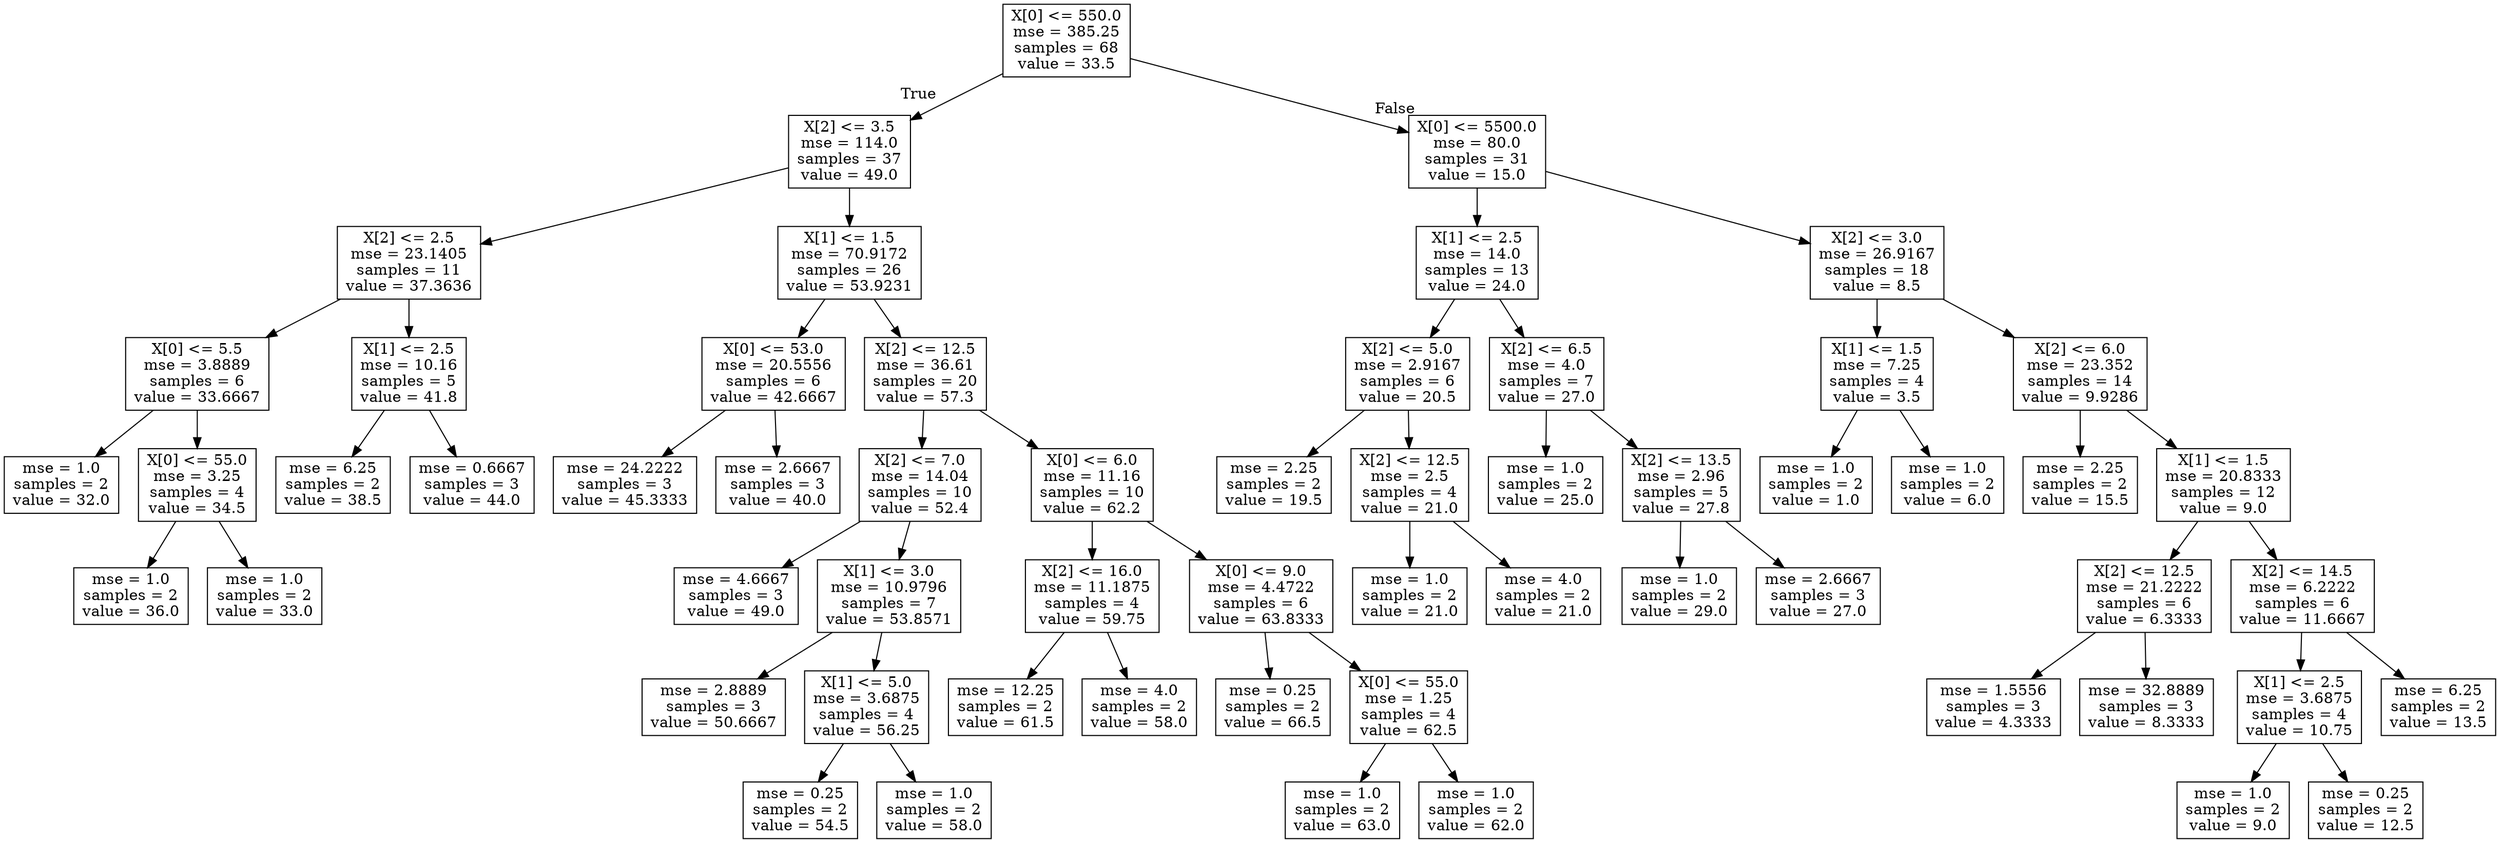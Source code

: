 digraph Tree {
node [shape=box] ;
0 [label="X[0] <= 550.0\nmse = 385.25\nsamples = 68\nvalue = 33.5"] ;
1 [label="X[2] <= 3.5\nmse = 114.0\nsamples = 37\nvalue = 49.0"] ;
0 -> 1 [labeldistance=2.5, labelangle=45, headlabel="True"] ;
2 [label="X[2] <= 2.5\nmse = 23.1405\nsamples = 11\nvalue = 37.3636"] ;
1 -> 2 ;
3 [label="X[0] <= 5.5\nmse = 3.8889\nsamples = 6\nvalue = 33.6667"] ;
2 -> 3 ;
4 [label="mse = 1.0\nsamples = 2\nvalue = 32.0"] ;
3 -> 4 ;
5 [label="X[0] <= 55.0\nmse = 3.25\nsamples = 4\nvalue = 34.5"] ;
3 -> 5 ;
6 [label="mse = 1.0\nsamples = 2\nvalue = 36.0"] ;
5 -> 6 ;
7 [label="mse = 1.0\nsamples = 2\nvalue = 33.0"] ;
5 -> 7 ;
8 [label="X[1] <= 2.5\nmse = 10.16\nsamples = 5\nvalue = 41.8"] ;
2 -> 8 ;
9 [label="mse = 6.25\nsamples = 2\nvalue = 38.5"] ;
8 -> 9 ;
10 [label="mse = 0.6667\nsamples = 3\nvalue = 44.0"] ;
8 -> 10 ;
11 [label="X[1] <= 1.5\nmse = 70.9172\nsamples = 26\nvalue = 53.9231"] ;
1 -> 11 ;
12 [label="X[0] <= 53.0\nmse = 20.5556\nsamples = 6\nvalue = 42.6667"] ;
11 -> 12 ;
13 [label="mse = 24.2222\nsamples = 3\nvalue = 45.3333"] ;
12 -> 13 ;
14 [label="mse = 2.6667\nsamples = 3\nvalue = 40.0"] ;
12 -> 14 ;
15 [label="X[2] <= 12.5\nmse = 36.61\nsamples = 20\nvalue = 57.3"] ;
11 -> 15 ;
16 [label="X[2] <= 7.0\nmse = 14.04\nsamples = 10\nvalue = 52.4"] ;
15 -> 16 ;
17 [label="mse = 4.6667\nsamples = 3\nvalue = 49.0"] ;
16 -> 17 ;
18 [label="X[1] <= 3.0\nmse = 10.9796\nsamples = 7\nvalue = 53.8571"] ;
16 -> 18 ;
19 [label="mse = 2.8889\nsamples = 3\nvalue = 50.6667"] ;
18 -> 19 ;
20 [label="X[1] <= 5.0\nmse = 3.6875\nsamples = 4\nvalue = 56.25"] ;
18 -> 20 ;
21 [label="mse = 0.25\nsamples = 2\nvalue = 54.5"] ;
20 -> 21 ;
22 [label="mse = 1.0\nsamples = 2\nvalue = 58.0"] ;
20 -> 22 ;
23 [label="X[0] <= 6.0\nmse = 11.16\nsamples = 10\nvalue = 62.2"] ;
15 -> 23 ;
24 [label="X[2] <= 16.0\nmse = 11.1875\nsamples = 4\nvalue = 59.75"] ;
23 -> 24 ;
25 [label="mse = 12.25\nsamples = 2\nvalue = 61.5"] ;
24 -> 25 ;
26 [label="mse = 4.0\nsamples = 2\nvalue = 58.0"] ;
24 -> 26 ;
27 [label="X[0] <= 9.0\nmse = 4.4722\nsamples = 6\nvalue = 63.8333"] ;
23 -> 27 ;
28 [label="mse = 0.25\nsamples = 2\nvalue = 66.5"] ;
27 -> 28 ;
29 [label="X[0] <= 55.0\nmse = 1.25\nsamples = 4\nvalue = 62.5"] ;
27 -> 29 ;
30 [label="mse = 1.0\nsamples = 2\nvalue = 63.0"] ;
29 -> 30 ;
31 [label="mse = 1.0\nsamples = 2\nvalue = 62.0"] ;
29 -> 31 ;
32 [label="X[0] <= 5500.0\nmse = 80.0\nsamples = 31\nvalue = 15.0"] ;
0 -> 32 [labeldistance=2.5, labelangle=-45, headlabel="False"] ;
33 [label="X[1] <= 2.5\nmse = 14.0\nsamples = 13\nvalue = 24.0"] ;
32 -> 33 ;
34 [label="X[2] <= 5.0\nmse = 2.9167\nsamples = 6\nvalue = 20.5"] ;
33 -> 34 ;
35 [label="mse = 2.25\nsamples = 2\nvalue = 19.5"] ;
34 -> 35 ;
36 [label="X[2] <= 12.5\nmse = 2.5\nsamples = 4\nvalue = 21.0"] ;
34 -> 36 ;
37 [label="mse = 1.0\nsamples = 2\nvalue = 21.0"] ;
36 -> 37 ;
38 [label="mse = 4.0\nsamples = 2\nvalue = 21.0"] ;
36 -> 38 ;
39 [label="X[2] <= 6.5\nmse = 4.0\nsamples = 7\nvalue = 27.0"] ;
33 -> 39 ;
40 [label="mse = 1.0\nsamples = 2\nvalue = 25.0"] ;
39 -> 40 ;
41 [label="X[2] <= 13.5\nmse = 2.96\nsamples = 5\nvalue = 27.8"] ;
39 -> 41 ;
42 [label="mse = 1.0\nsamples = 2\nvalue = 29.0"] ;
41 -> 42 ;
43 [label="mse = 2.6667\nsamples = 3\nvalue = 27.0"] ;
41 -> 43 ;
44 [label="X[2] <= 3.0\nmse = 26.9167\nsamples = 18\nvalue = 8.5"] ;
32 -> 44 ;
45 [label="X[1] <= 1.5\nmse = 7.25\nsamples = 4\nvalue = 3.5"] ;
44 -> 45 ;
46 [label="mse = 1.0\nsamples = 2\nvalue = 1.0"] ;
45 -> 46 ;
47 [label="mse = 1.0\nsamples = 2\nvalue = 6.0"] ;
45 -> 47 ;
48 [label="X[2] <= 6.0\nmse = 23.352\nsamples = 14\nvalue = 9.9286"] ;
44 -> 48 ;
49 [label="mse = 2.25\nsamples = 2\nvalue = 15.5"] ;
48 -> 49 ;
50 [label="X[1] <= 1.5\nmse = 20.8333\nsamples = 12\nvalue = 9.0"] ;
48 -> 50 ;
51 [label="X[2] <= 12.5\nmse = 21.2222\nsamples = 6\nvalue = 6.3333"] ;
50 -> 51 ;
52 [label="mse = 1.5556\nsamples = 3\nvalue = 4.3333"] ;
51 -> 52 ;
53 [label="mse = 32.8889\nsamples = 3\nvalue = 8.3333"] ;
51 -> 53 ;
54 [label="X[2] <= 14.5\nmse = 6.2222\nsamples = 6\nvalue = 11.6667"] ;
50 -> 54 ;
55 [label="X[1] <= 2.5\nmse = 3.6875\nsamples = 4\nvalue = 10.75"] ;
54 -> 55 ;
56 [label="mse = 1.0\nsamples = 2\nvalue = 9.0"] ;
55 -> 56 ;
57 [label="mse = 0.25\nsamples = 2\nvalue = 12.5"] ;
55 -> 57 ;
58 [label="mse = 6.25\nsamples = 2\nvalue = 13.5"] ;
54 -> 58 ;
}